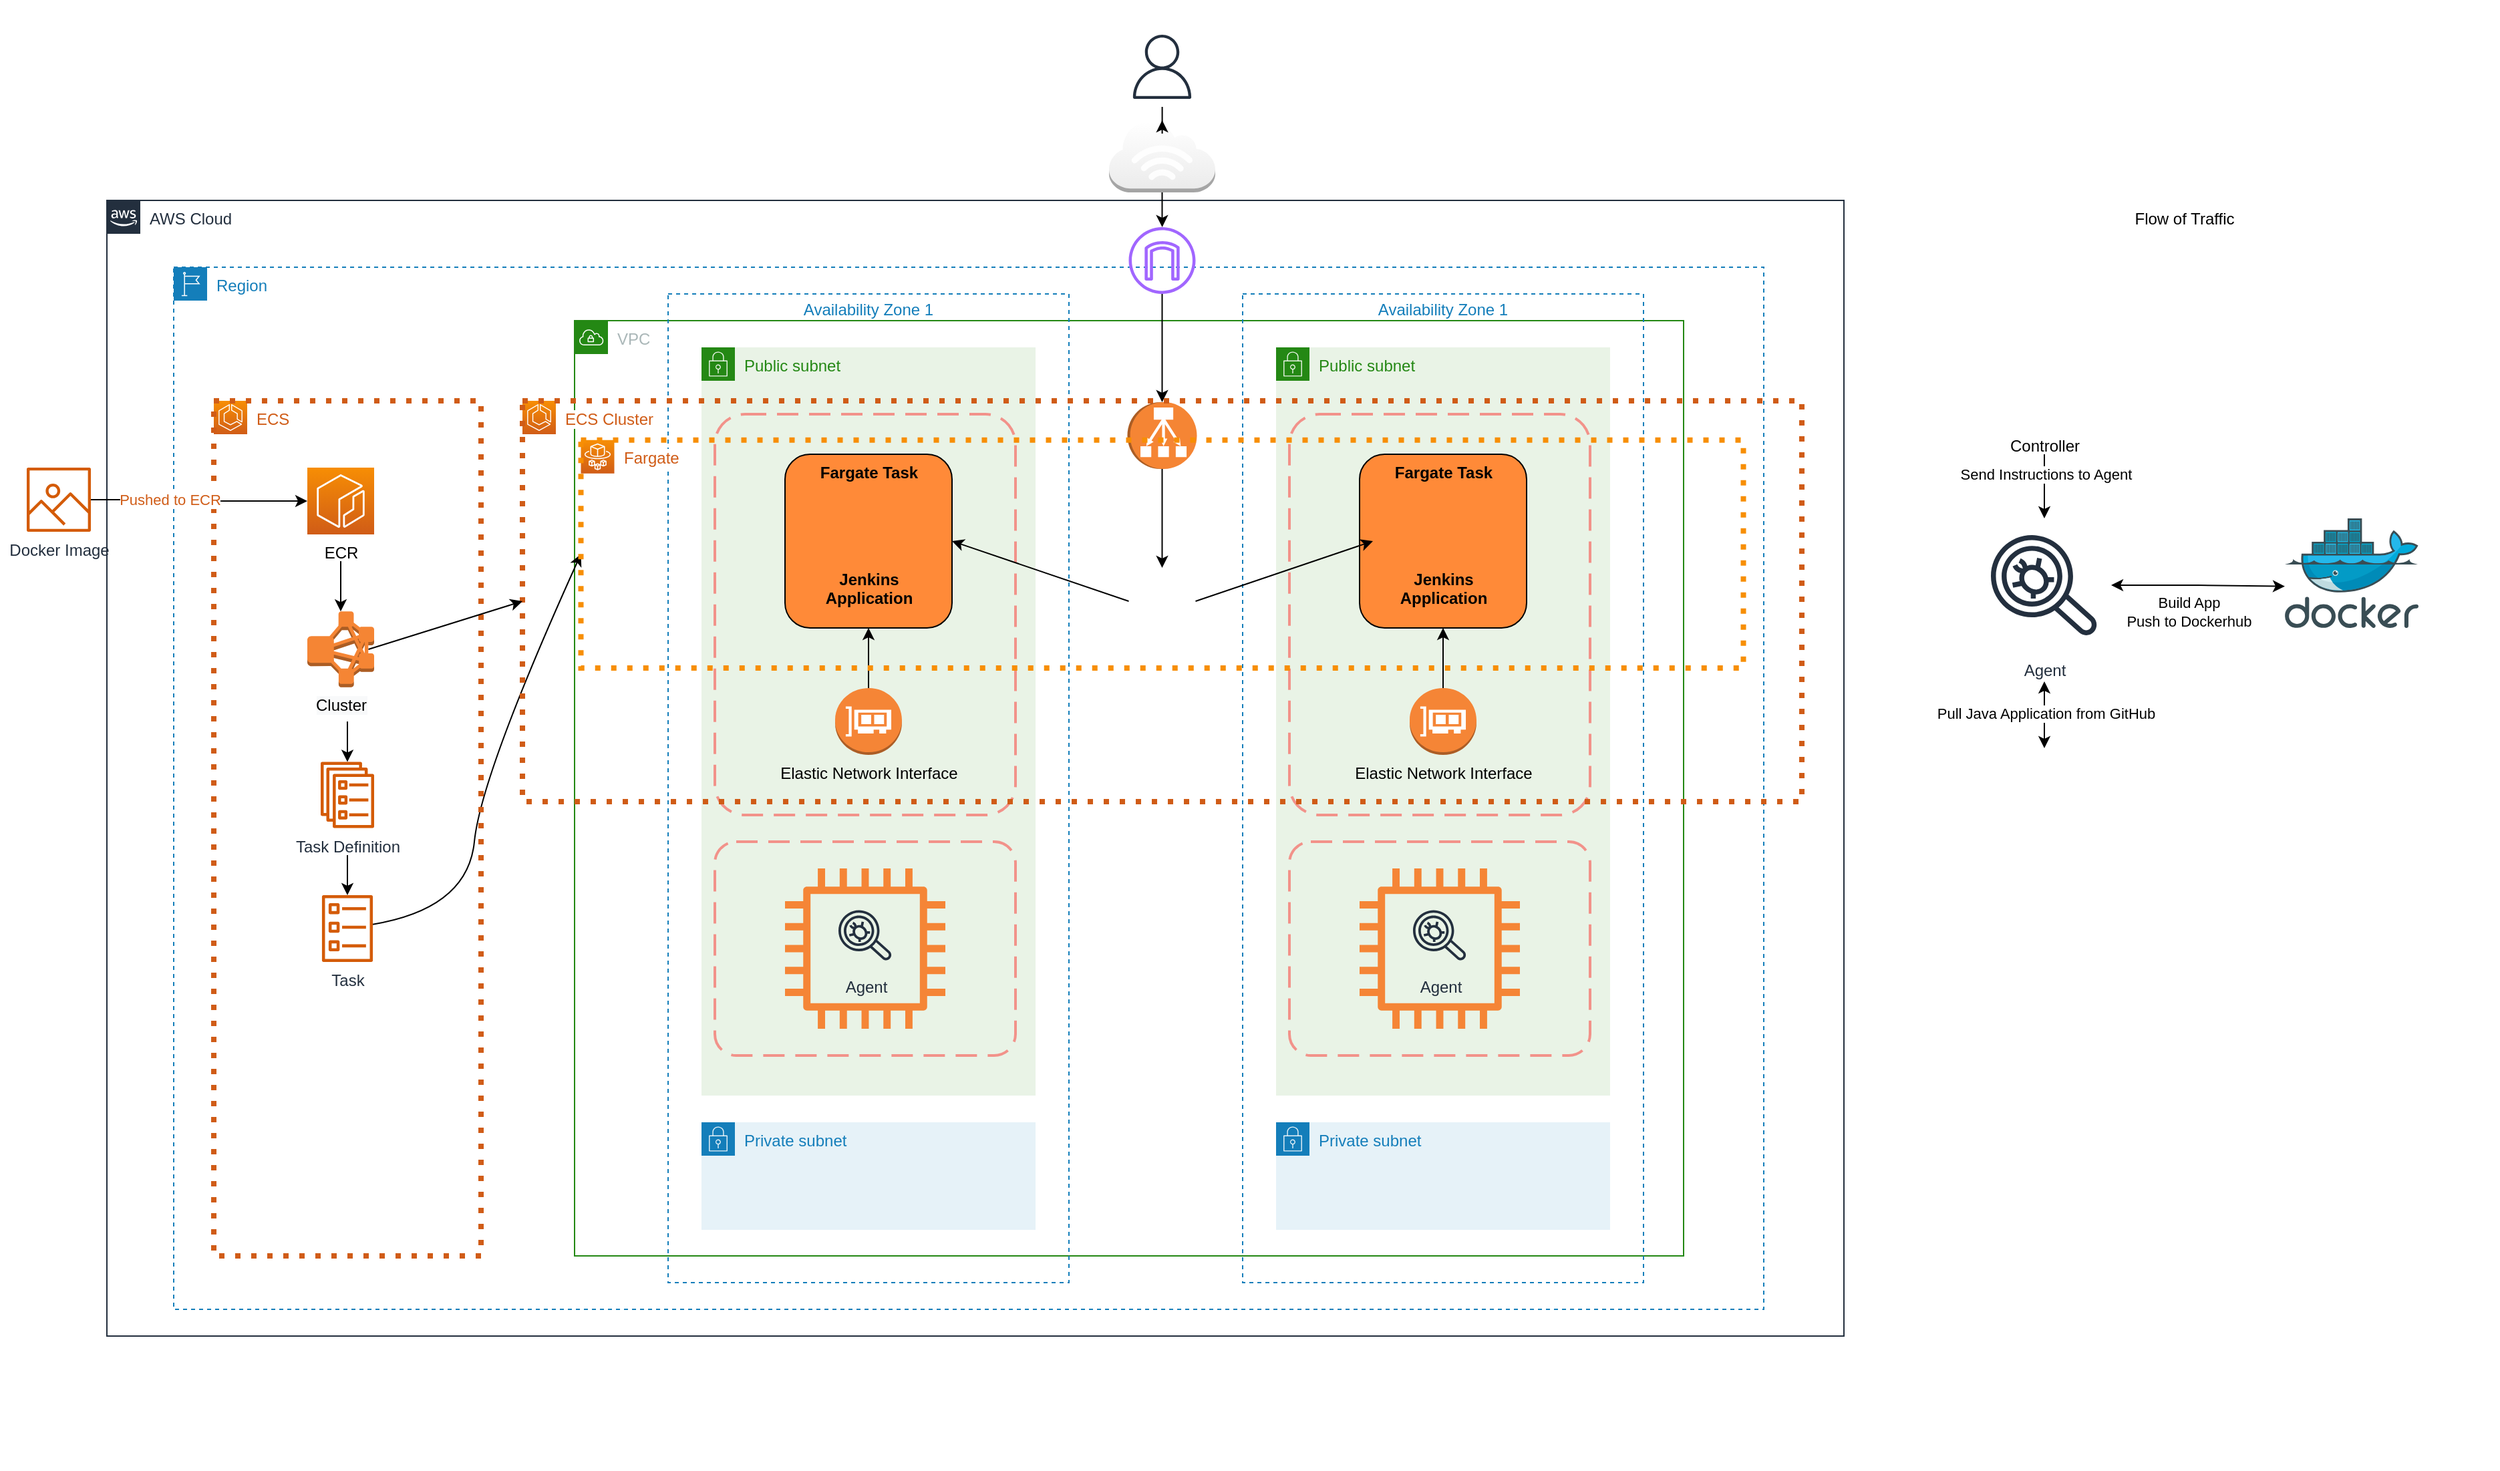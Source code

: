 <mxfile version="15.8.6" type="google"><diagram id="S5C5V4pFXVxVjWBNgCR6" name="Page-1"><mxGraphModel dx="1210" dy="85" grid="1" gridSize="10" guides="1" tooltips="1" connect="1" arrows="1" fold="1" page="1" pageScale="1" pageWidth="850" pageHeight="1100" math="0" shadow="0"><root><mxCell id="0"/><mxCell id="1" parent="0"/><mxCell id="JrGzXSHXIMVDj9VI5wCW-105" value="" style="rounded=0;whiteSpace=wrap;html=1;labelBackgroundColor=#FFFFFF;labelBorderColor=none;fontColor=#000000;strokeColor=none;strokeWidth=1;fillColor=default;" vertex="1" parent="1"><mxGeometry x="850" y="1100" width="1870" height="1100" as="geometry"/></mxCell><mxCell id="JrGzXSHXIMVDj9VI5wCW-98" value="Flow of Traffic" style="text;html=1;strokeColor=none;fillColor=default;align=center;verticalAlign=top;whiteSpace=wrap;rounded=0;labelBackgroundColor=#FFFFFF;labelBorderColor=none;fontColor=#000000;" vertex="1" parent="1"><mxGeometry x="2280" y="1250" width="410" height="540" as="geometry"/></mxCell><mxCell id="VPTXZ9HwPGimZeRLDWPZ-259" value="" style="group;labelBorderColor=none;" parent="1" vertex="1" connectable="0"><mxGeometry x="1200" y="1100" width="1057.5" height="1080" as="geometry"/></mxCell><mxCell id="VPTXZ9HwPGimZeRLDWPZ-260" value="AWS Cloud" style="points=[[0,0],[0.25,0],[0.5,0],[0.75,0],[1,0],[1,0.25],[1,0.5],[1,0.75],[1,1],[0.75,1],[0.5,1],[0.25,1],[0,1],[0,0.75],[0,0.5],[0,0.25]];outlineConnect=0;gradientColor=none;html=1;whiteSpace=wrap;fontSize=12;fontStyle=0;shape=mxgraph.aws4.group;grIcon=mxgraph.aws4.group_aws_cloud_alt;strokeColor=#232F3E;fillColor=default;verticalAlign=top;align=left;spacingLeft=30;fontColor=#232F3E;dashed=0;" parent="VPTXZ9HwPGimZeRLDWPZ-259" vertex="1"><mxGeometry x="-270" y="150" width="1300" height="850" as="geometry"/></mxCell><mxCell id="VPTXZ9HwPGimZeRLDWPZ-261" value="" style="sketch=0;outlineConnect=0;fontColor=#232F3E;gradientColor=none;strokeColor=#232F3E;fillColor=#ffffff;dashed=0;verticalLabelPosition=bottom;verticalAlign=top;align=center;html=1;fontSize=12;fontStyle=0;aspect=fixed;shape=mxgraph.aws4.resourceIcon;resIcon=mxgraph.aws4.user;" parent="VPTXZ9HwPGimZeRLDWPZ-259" vertex="1"><mxGeometry x="489.75" y="20" width="60" height="60" as="geometry"/></mxCell><mxCell id="VPTXZ9HwPGimZeRLDWPZ-262" value="Region" style="points=[[0,0],[0.25,0],[0.5,0],[0.75,0],[1,0],[1,0.25],[1,0.5],[1,0.75],[1,1],[0.75,1],[0.5,1],[0.25,1],[0,1],[0,0.75],[0,0.5],[0,0.25]];outlineConnect=0;gradientColor=none;html=1;whiteSpace=wrap;fontSize=12;fontStyle=0;shape=mxgraph.aws4.group;grIcon=mxgraph.aws4.group_region;strokeColor=#147EBA;fillColor=none;verticalAlign=top;align=left;spacingLeft=30;fontColor=#147EBA;dashed=1;" parent="VPTXZ9HwPGimZeRLDWPZ-259" vertex="1"><mxGeometry x="-220" y="200" width="1190" height="780" as="geometry"/></mxCell><mxCell id="VPTXZ9HwPGimZeRLDWPZ-263" value="VPC" style="points=[[0,0],[0.25,0],[0.5,0],[0.75,0],[1,0],[1,0.25],[1,0.5],[1,0.75],[1,1],[0.75,1],[0.5,1],[0.25,1],[0,1],[0,0.75],[0,0.5],[0,0.25]];outlineConnect=0;gradientColor=none;html=1;whiteSpace=wrap;fontSize=12;fontStyle=0;shape=mxgraph.aws4.group;grIcon=mxgraph.aws4.group_vpc;strokeColor=#248814;fillColor=none;verticalAlign=top;align=left;spacingLeft=30;fontColor=#AAB7B8;dashed=0;" parent="VPTXZ9HwPGimZeRLDWPZ-259" vertex="1"><mxGeometry x="80" y="240" width="830" height="700" as="geometry"/></mxCell><mxCell id="VPTXZ9HwPGimZeRLDWPZ-265" style="edgeStyle=orthogonalEdgeStyle;rounded=0;orthogonalLoop=1;jettySize=auto;html=1;" parent="VPTXZ9HwPGimZeRLDWPZ-259" source="VPTXZ9HwPGimZeRLDWPZ-266" target="VPTXZ9HwPGimZeRLDWPZ-264" edge="1"><mxGeometry relative="1" as="geometry"/></mxCell><mxCell id="VPTXZ9HwPGimZeRLDWPZ-266" value="" style="sketch=0;outlineConnect=0;fontColor=#232F3E;gradientColor=none;fillColor=#A166FF;strokeColor=none;dashed=0;verticalLabelPosition=bottom;verticalAlign=top;align=center;html=1;fontSize=12;fontStyle=0;aspect=fixed;pointerEvents=1;shape=mxgraph.aws4.internet_gateway;" parent="VPTXZ9HwPGimZeRLDWPZ-259" vertex="1"><mxGeometry x="494.75" y="170" width="50" height="50" as="geometry"/></mxCell><mxCell id="VPTXZ9HwPGimZeRLDWPZ-267" style="edgeStyle=orthogonalEdgeStyle;rounded=0;orthogonalLoop=1;jettySize=auto;html=1;" parent="VPTXZ9HwPGimZeRLDWPZ-259" source="VPTXZ9HwPGimZeRLDWPZ-268" target="VPTXZ9HwPGimZeRLDWPZ-266" edge="1"><mxGeometry relative="1" as="geometry"/></mxCell><mxCell id="VPTXZ9HwPGimZeRLDWPZ-268" value="" style="outlineConnect=0;dashed=0;verticalLabelPosition=bottom;verticalAlign=top;align=center;html=1;shape=mxgraph.aws3.internet_3;fillColor=default;strokeColor=#F58534;gradientDirection=south;gradientColor=#E8E8E8;opacity=90;" parent="VPTXZ9HwPGimZeRLDWPZ-259" vertex="1"><mxGeometry x="480" y="90" width="79.5" height="54" as="geometry"/></mxCell><mxCell id="VPTXZ9HwPGimZeRLDWPZ-269" style="edgeStyle=orthogonalEdgeStyle;rounded=0;orthogonalLoop=1;jettySize=auto;html=1;fontColor=#D05C17;" parent="VPTXZ9HwPGimZeRLDWPZ-259" source="VPTXZ9HwPGimZeRLDWPZ-261" target="VPTXZ9HwPGimZeRLDWPZ-268" edge="1"><mxGeometry relative="1" as="geometry"/></mxCell><mxCell id="VPTXZ9HwPGimZeRLDWPZ-271" style="edgeStyle=orthogonalEdgeStyle;rounded=0;orthogonalLoop=1;jettySize=auto;html=1;" parent="VPTXZ9HwPGimZeRLDWPZ-259" source="VPTXZ9HwPGimZeRLDWPZ-264" target="VPTXZ9HwPGimZeRLDWPZ-270" edge="1"><mxGeometry relative="1" as="geometry"/></mxCell><mxCell id="VPTXZ9HwPGimZeRLDWPZ-274" value="" style="group" parent="VPTXZ9HwPGimZeRLDWPZ-259" vertex="1" connectable="0"><mxGeometry x="150" y="220" width="857.5" height="750" as="geometry"/></mxCell><mxCell id="VPTXZ9HwPGimZeRLDWPZ-276" value="Public subnet" style="points=[[0,0],[0.25,0],[0.5,0],[0.75,0],[1,0],[1,0.25],[1,0.5],[1,0.75],[1,1],[0.75,1],[0.5,1],[0.25,1],[0,1],[0,0.75],[0,0.5],[0,0.25]];outlineConnect=0;gradientColor=none;html=1;whiteSpace=wrap;fontSize=12;fontStyle=0;shape=mxgraph.aws4.group;grIcon=mxgraph.aws4.group_security_group;grStroke=0;strokeColor=#248814;fillColor=#E9F3E6;verticalAlign=top;align=left;spacingLeft=30;fontColor=#248814;dashed=0;" parent="VPTXZ9HwPGimZeRLDWPZ-274" vertex="1"><mxGeometry x="25" y="40" width="250" height="560" as="geometry"/></mxCell><mxCell id="VPTXZ9HwPGimZeRLDWPZ-275" value="Availability Zone 1" style="fillColor=none;strokeColor=#147EBA;dashed=1;verticalAlign=top;fontStyle=0;fontColor=#147EBA;spacingTop=-2;" parent="VPTXZ9HwPGimZeRLDWPZ-274" vertex="1"><mxGeometry width="300" height="740" as="geometry"/></mxCell><mxCell id="JrGzXSHXIMVDj9VI5wCW-9" value="" style="rounded=1;arcSize=10;dashed=1;strokeColor=#ff0000;fillColor=none;gradientColor=none;dashPattern=8 4;strokeWidth=2;opacity=40;" vertex="1" parent="VPTXZ9HwPGimZeRLDWPZ-274"><mxGeometry x="35" y="90" width="225" height="300" as="geometry"/></mxCell><mxCell id="VPTXZ9HwPGimZeRLDWPZ-277" value="Private subnet" style="points=[[0,0],[0.25,0],[0.5,0],[0.75,0],[1,0],[1,0.25],[1,0.5],[1,0.75],[1,1],[0.75,1],[0.5,1],[0.25,1],[0,1],[0,0.75],[0,0.5],[0,0.25]];outlineConnect=0;gradientColor=none;html=1;whiteSpace=wrap;fontSize=12;fontStyle=0;shape=mxgraph.aws4.group;grIcon=mxgraph.aws4.group_security_group;grStroke=0;strokeColor=#147EBA;fillColor=#E6F2F8;verticalAlign=top;align=left;spacingLeft=30;fontColor=#147EBA;dashed=0;" parent="VPTXZ9HwPGimZeRLDWPZ-274" vertex="1"><mxGeometry x="25" y="620" width="250" height="80.5" as="geometry"/></mxCell><mxCell id="JrGzXSHXIMVDj9VI5wCW-52" style="edgeStyle=orthogonalEdgeStyle;rounded=0;orthogonalLoop=1;jettySize=auto;html=1;entryX=0.5;entryY=1;entryDx=0;entryDy=0;fontColor=#D05C17;" edge="1" parent="VPTXZ9HwPGimZeRLDWPZ-274" source="JrGzXSHXIMVDj9VI5wCW-6" target="JrGzXSHXIMVDj9VI5wCW-14"><mxGeometry relative="1" as="geometry"/></mxCell><mxCell id="JrGzXSHXIMVDj9VI5wCW-6" value="Elastic Network Interface" style="outlineConnect=0;dashed=0;verticalLabelPosition=bottom;verticalAlign=top;align=center;html=1;shape=mxgraph.aws3.elastic_network_interface;fillColor=#F58536;gradientColor=none;" vertex="1" parent="VPTXZ9HwPGimZeRLDWPZ-274"><mxGeometry x="125" y="295" width="50" height="50" as="geometry"/></mxCell><mxCell id="JrGzXSHXIMVDj9VI5wCW-10" value="" style="rounded=1;arcSize=10;dashed=1;strokeColor=#ff0000;fillColor=none;gradientColor=none;dashPattern=8 4;strokeWidth=2;opacity=40;" vertex="1" parent="VPTXZ9HwPGimZeRLDWPZ-274"><mxGeometry x="35" y="410" width="225" height="160" as="geometry"/></mxCell><mxCell id="JrGzXSHXIMVDj9VI5wCW-14" value="&lt;b&gt;Fargate Task&lt;/b&gt;" style="rounded=1;whiteSpace=wrap;html=1;fillColor=#FF8A38;verticalAlign=top;strokeWidth=1;" vertex="1" parent="VPTXZ9HwPGimZeRLDWPZ-274"><mxGeometry x="87.5" y="120" width="125" height="130" as="geometry"/></mxCell><mxCell id="JrGzXSHXIMVDj9VI5wCW-8" value="&lt;b&gt;Jenkins&lt;br&gt;Application&lt;/b&gt;" style="shape=image;html=1;verticalAlign=top;verticalLabelPosition=bottom;labelBackgroundColor=none;imageAspect=0;aspect=fixed;image=https://cdn0.iconfinder.com/data/icons/font-awesome-brands-vol-1/512/jenkins-128.png;labelBorderColor=none;imageBorder=none;" vertex="1" parent="VPTXZ9HwPGimZeRLDWPZ-274"><mxGeometry x="125" y="150" width="50" height="50" as="geometry"/></mxCell><mxCell id="JrGzXSHXIMVDj9VI5wCW-29" value="" style="sketch=0;outlineConnect=0;fontColor=#232F3E;gradientColor=none;fillColor=#F58536;strokeColor=none;dashed=0;verticalLabelPosition=bottom;verticalAlign=top;align=center;html=1;fontSize=12;fontStyle=0;aspect=fixed;pointerEvents=1;shape=mxgraph.aws4.instance2;labelBackgroundColor=none;labelBorderColor=none;" vertex="1" parent="VPTXZ9HwPGimZeRLDWPZ-274"><mxGeometry x="87.5" y="430" width="120" height="120" as="geometry"/></mxCell><mxCell id="JrGzXSHXIMVDj9VI5wCW-28" value="Agent" style="sketch=0;outlineConnect=0;fontColor=#232F3E;gradientColor=none;strokeColor=#232F3E;fillColor=none;dashed=0;verticalLabelPosition=bottom;verticalAlign=top;align=center;html=1;fontSize=12;fontStyle=0;aspect=fixed;shape=mxgraph.aws4.resourceIcon;resIcon=mxgraph.aws4.agent;labelBackgroundColor=none;labelBorderColor=none;" vertex="1" parent="VPTXZ9HwPGimZeRLDWPZ-274"><mxGeometry x="122.5" y="455" width="50" height="50" as="geometry"/></mxCell><mxCell id="JrGzXSHXIMVDj9VI5wCW-33" value="" style="sketch=0;points=[[0,0,0],[0.25,0,0],[0.5,0,0],[0.75,0,0],[1,0,0],[0,1,0],[0.25,1,0],[0.5,1,0],[0.75,1,0],[1,1,0],[0,0.25,0],[0,0.5,0],[0,0.75,0],[1,0.25,0],[1,0.5,0],[1,0.75,0]];outlineConnect=0;fontColor=#232F3E;gradientColor=#F78E04;gradientDirection=north;fillColor=#D05C17;strokeColor=#ffffff;dashed=0;verticalLabelPosition=bottom;verticalAlign=top;align=center;html=1;fontSize=12;fontStyle=0;aspect=fixed;shape=mxgraph.aws4.resourceIcon;resIcon=mxgraph.aws4.ecs;labelBackgroundColor=none;labelBorderColor=none;" vertex="1" parent="VPTXZ9HwPGimZeRLDWPZ-259"><mxGeometry x="41" y="300" width="25" height="25" as="geometry"/></mxCell><mxCell id="VPTXZ9HwPGimZeRLDWPZ-273" value="" style="endArrow=classic;html=1;rounded=0;fontColor=#D05C17;exitX=0;exitY=0.5;exitDx=0;exitDy=0;entryX=1;entryY=0.5;entryDx=0;entryDy=0;" parent="VPTXZ9HwPGimZeRLDWPZ-259" source="VPTXZ9HwPGimZeRLDWPZ-270" edge="1" target="JrGzXSHXIMVDj9VI5wCW-14"><mxGeometry width="50" height="50" relative="1" as="geometry"><mxPoint x="450" y="480" as="sourcePoint"/><mxPoint x="375" y="431.111" as="targetPoint"/></mxGeometry></mxCell><mxCell id="JrGzXSHXIMVDj9VI5wCW-4" value="" style="sketch=0;points=[[0,0,0],[0.25,0,0],[0.5,0,0],[0.75,0,0],[1,0,0],[0,1,0],[0.25,1,0],[0.5,1,0],[0.75,1,0],[1,1,0],[0,0.25,0],[0,0.5,0],[0,0.75,0],[1,0.25,0],[1,0.5,0],[1,0.75,0]];outlineConnect=0;fontColor=#232F3E;gradientColor=#F78E04;gradientDirection=north;fillColor=#D05C17;strokeColor=#ffffff;dashed=0;verticalLabelPosition=bottom;verticalAlign=top;align=center;html=1;fontSize=12;fontStyle=0;aspect=fixed;shape=mxgraph.aws4.resourceIcon;resIcon=mxgraph.aws4.fargate;" vertex="1" parent="VPTXZ9HwPGimZeRLDWPZ-259"><mxGeometry x="84.75" y="329.38" width="25" height="25" as="geometry"/></mxCell><mxCell id="VPTXZ9HwPGimZeRLDWPZ-264" value="" style="outlineConnect=0;dashed=0;verticalLabelPosition=bottom;verticalAlign=top;align=center;html=1;shape=mxgraph.aws3.classic_load_balancer;fillColor=#F58534;gradientColor=none;strokeColor=#F58534;rotation=90;shadow=0;" parent="VPTXZ9HwPGimZeRLDWPZ-259" vertex="1"><mxGeometry x="494.75" y="300" width="50" height="52" as="geometry"/></mxCell><mxCell id="JrGzXSHXIMVDj9VI5wCW-41" value="Task Definition" style="sketch=0;outlineConnect=0;fontColor=#232F3E;gradientColor=none;fillColor=#D45B07;strokeColor=none;dashed=0;verticalLabelPosition=bottom;verticalAlign=top;align=center;html=1;fontSize=12;fontStyle=0;pointerEvents=1;shape=mxgraph.aws4.ecs_service;labelBackgroundColor=none;labelBorderColor=none;" vertex="1" parent="VPTXZ9HwPGimZeRLDWPZ-259"><mxGeometry x="-110" y="570" width="40" height="50" as="geometry"/></mxCell><mxCell id="JrGzXSHXIMVDj9VI5wCW-44" value="Task" style="sketch=0;outlineConnect=0;fontColor=#232F3E;gradientColor=none;fillColor=#D45B07;strokeColor=none;dashed=0;verticalLabelPosition=bottom;verticalAlign=top;align=center;html=1;fontSize=12;fontStyle=0;aspect=fixed;pointerEvents=1;shape=mxgraph.aws4.ecs_task;labelBackgroundColor=none;labelBorderColor=none;" vertex="1" parent="VPTXZ9HwPGimZeRLDWPZ-259"><mxGeometry x="-109.27" y="670" width="38.54" height="50" as="geometry"/></mxCell><mxCell id="JrGzXSHXIMVDj9VI5wCW-75" value="" style="endArrow=classic;html=1;rounded=0;fontColor=#D05C17;" edge="1" parent="VPTXZ9HwPGimZeRLDWPZ-259" target="JrGzXSHXIMVDj9VI5wCW-44"><mxGeometry width="50" height="50" relative="1" as="geometry"><mxPoint x="-90" y="640" as="sourcePoint"/><mxPoint x="-40" y="650" as="targetPoint"/></mxGeometry></mxCell><mxCell id="JrGzXSHXIMVDj9VI5wCW-77" value="" style="curved=1;endArrow=classic;html=1;rounded=0;fontColor=#D05C17;entryX=0;entryY=0.5;entryDx=0;entryDy=0;" edge="1" parent="VPTXZ9HwPGimZeRLDWPZ-259" source="JrGzXSHXIMVDj9VI5wCW-44" target="JrGzXSHXIMVDj9VI5wCW-47"><mxGeometry width="50" height="50" relative="1" as="geometry"><mxPoint x="-30" y="720" as="sourcePoint"/><mxPoint x="20" y="670" as="targetPoint"/><Array as="points"><mxPoint y="680"/><mxPoint x="10" y="580"/></Array></mxGeometry></mxCell><mxCell id="JrGzXSHXIMVDj9VI5wCW-65" value="" style="sketch=0;points=[[0,0,0],[0.25,0,0],[0.5,0,0],[0.75,0,0],[1,0,0],[0,1,0],[0.25,1,0],[0.5,1,0],[0.75,1,0],[1,1,0],[0,0.25,0],[0,0.5,0],[0,0.75,0],[1,0.25,0],[1,0.5,0],[1,0.75,0]];outlineConnect=0;fontColor=#232F3E;gradientColor=#F78E04;gradientDirection=north;fillColor=#D05C17;strokeColor=#ffffff;dashed=0;verticalLabelPosition=bottom;verticalAlign=top;align=center;html=1;fontSize=12;fontStyle=0;aspect=fixed;shape=mxgraph.aws4.resourceIcon;resIcon=mxgraph.aws4.ecs;labelBackgroundColor=#FFFFFF;labelBorderColor=none;" vertex="1" parent="VPTXZ9HwPGimZeRLDWPZ-259"><mxGeometry x="-190" y="300" width="25" height="25" as="geometry"/></mxCell><mxCell id="JrGzXSHXIMVDj9VI5wCW-80" value="Public subnet" style="points=[[0,0],[0.25,0],[0.5,0],[0.75,0],[1,0],[1,0.25],[1,0.5],[1,0.75],[1,1],[0.75,1],[0.5,1],[0.25,1],[0,1],[0,0.75],[0,0.5],[0,0.25]];outlineConnect=0;gradientColor=none;html=1;whiteSpace=wrap;fontSize=12;fontStyle=0;shape=mxgraph.aws4.group;grIcon=mxgraph.aws4.group_security_group;grStroke=0;strokeColor=#248814;fillColor=#E9F3E6;verticalAlign=top;align=left;spacingLeft=30;fontColor=#248814;dashed=0;" vertex="1" parent="VPTXZ9HwPGimZeRLDWPZ-259"><mxGeometry x="605" y="260" width="250" height="560" as="geometry"/></mxCell><mxCell id="JrGzXSHXIMVDj9VI5wCW-81" value="Availability Zone 1" style="fillColor=none;strokeColor=#147EBA;dashed=1;verticalAlign=top;fontStyle=0;fontColor=#147EBA;spacingTop=-2;" vertex="1" parent="VPTXZ9HwPGimZeRLDWPZ-259"><mxGeometry x="580" y="220" width="300" height="740" as="geometry"/></mxCell><mxCell id="JrGzXSHXIMVDj9VI5wCW-82" value="" style="rounded=1;arcSize=10;dashed=1;strokeColor=#ff0000;fillColor=none;gradientColor=none;dashPattern=8 4;strokeWidth=2;opacity=40;" vertex="1" parent="VPTXZ9HwPGimZeRLDWPZ-259"><mxGeometry x="615" y="310" width="225" height="300" as="geometry"/></mxCell><mxCell id="JrGzXSHXIMVDj9VI5wCW-83" value="Private subnet" style="points=[[0,0],[0.25,0],[0.5,0],[0.75,0],[1,0],[1,0.25],[1,0.5],[1,0.75],[1,1],[0.75,1],[0.5,1],[0.25,1],[0,1],[0,0.75],[0,0.5],[0,0.25]];outlineConnect=0;gradientColor=none;html=1;whiteSpace=wrap;fontSize=12;fontStyle=0;shape=mxgraph.aws4.group;grIcon=mxgraph.aws4.group_security_group;grStroke=0;strokeColor=#147EBA;fillColor=#E6F2F8;verticalAlign=top;align=left;spacingLeft=30;fontColor=#147EBA;dashed=0;" vertex="1" parent="VPTXZ9HwPGimZeRLDWPZ-259"><mxGeometry x="605" y="840" width="250" height="80.5" as="geometry"/></mxCell><mxCell id="JrGzXSHXIMVDj9VI5wCW-85" value="Elastic Network Interface" style="outlineConnect=0;dashed=0;verticalLabelPosition=bottom;verticalAlign=top;align=center;html=1;shape=mxgraph.aws3.elastic_network_interface;fillColor=#F58536;gradientColor=none;" vertex="1" parent="VPTXZ9HwPGimZeRLDWPZ-259"><mxGeometry x="705" y="515" width="50" height="50" as="geometry"/></mxCell><mxCell id="JrGzXSHXIMVDj9VI5wCW-86" value="" style="rounded=1;arcSize=10;dashed=1;strokeColor=#ff0000;fillColor=none;gradientColor=none;dashPattern=8 4;strokeWidth=2;opacity=40;" vertex="1" parent="VPTXZ9HwPGimZeRLDWPZ-259"><mxGeometry x="615" y="630" width="225" height="160" as="geometry"/></mxCell><mxCell id="JrGzXSHXIMVDj9VI5wCW-87" value="&lt;b&gt;Fargate Task&lt;/b&gt;" style="rounded=1;whiteSpace=wrap;html=1;fillColor=#FF8A38;verticalAlign=top;strokeWidth=1;" vertex="1" parent="VPTXZ9HwPGimZeRLDWPZ-259"><mxGeometry x="667.5" y="340" width="125" height="130" as="geometry"/></mxCell><mxCell id="JrGzXSHXIMVDj9VI5wCW-84" style="edgeStyle=orthogonalEdgeStyle;rounded=0;orthogonalLoop=1;jettySize=auto;html=1;entryX=0.5;entryY=1;entryDx=0;entryDy=0;fontColor=#D05C17;" edge="1" parent="VPTXZ9HwPGimZeRLDWPZ-259" source="JrGzXSHXIMVDj9VI5wCW-85" target="JrGzXSHXIMVDj9VI5wCW-87"><mxGeometry relative="1" as="geometry"/></mxCell><mxCell id="JrGzXSHXIMVDj9VI5wCW-88" value="&lt;b&gt;Jenkins&lt;br&gt;Application&lt;/b&gt;" style="shape=image;html=1;verticalAlign=top;verticalLabelPosition=bottom;labelBackgroundColor=none;imageAspect=0;aspect=fixed;image=https://cdn0.iconfinder.com/data/icons/font-awesome-brands-vol-1/512/jenkins-128.png;labelBorderColor=none;imageBorder=none;" vertex="1" parent="VPTXZ9HwPGimZeRLDWPZ-259"><mxGeometry x="705" y="370" width="50" height="50" as="geometry"/></mxCell><mxCell id="JrGzXSHXIMVDj9VI5wCW-89" value="" style="sketch=0;outlineConnect=0;fontColor=#232F3E;gradientColor=none;fillColor=#F58536;strokeColor=none;dashed=0;verticalLabelPosition=bottom;verticalAlign=top;align=center;html=1;fontSize=12;fontStyle=0;aspect=fixed;pointerEvents=1;shape=mxgraph.aws4.instance2;labelBackgroundColor=none;labelBorderColor=none;" vertex="1" parent="VPTXZ9HwPGimZeRLDWPZ-259"><mxGeometry x="667.5" y="650" width="120" height="120" as="geometry"/></mxCell><mxCell id="JrGzXSHXIMVDj9VI5wCW-90" value="Agent" style="sketch=0;outlineConnect=0;fontColor=#232F3E;gradientColor=none;strokeColor=#232F3E;fillColor=none;dashed=0;verticalLabelPosition=bottom;verticalAlign=top;align=center;html=1;fontSize=12;fontStyle=0;aspect=fixed;shape=mxgraph.aws4.resourceIcon;resIcon=mxgraph.aws4.agent;labelBackgroundColor=none;labelBorderColor=none;" vertex="1" parent="VPTXZ9HwPGimZeRLDWPZ-259"><mxGeometry x="702.5" y="675" width="50" height="50" as="geometry"/></mxCell><mxCell id="VPTXZ9HwPGimZeRLDWPZ-272" value="" style="endArrow=classic;html=1;rounded=0;fontColor=#D05C17;exitX=1;exitY=0.5;exitDx=0;exitDy=0;entryX=0;entryY=0.5;entryDx=0;entryDy=0;" parent="VPTXZ9HwPGimZeRLDWPZ-259" source="VPTXZ9HwPGimZeRLDWPZ-270" edge="1"><mxGeometry width="50" height="50" relative="1" as="geometry"><mxPoint x="450" y="480" as="sourcePoint"/><mxPoint x="677.5" y="405" as="targetPoint"/></mxGeometry></mxCell><mxCell id="VPTXZ9HwPGimZeRLDWPZ-270" value="" style="shape=image;html=1;verticalAlign=top;verticalLabelPosition=bottom;labelBackgroundColor=#ffffff;imageAspect=0;aspect=fixed;image=https://cdn0.iconfinder.com/data/icons/zondicons/20/target-128.png;strokeColor=#F58534;fillColor=default;" parent="VPTXZ9HwPGimZeRLDWPZ-259" vertex="1"><mxGeometry x="494.75" y="425" width="50" height="50" as="geometry"/></mxCell><mxCell id="JrGzXSHXIMVDj9VI5wCW-47" value="&lt;span style=&quot;background-color: rgb(255 , 255 , 255)&quot;&gt;Fargate&lt;/span&gt;" style="rounded=0;whiteSpace=wrap;html=1;shadow=0;dashed=1;dashPattern=1 2;fontColor=#D05C17;strokeColor=#F78E04;strokeWidth=4;fillColor=none;gradientColor=none;gradientDirection=radial;align=left;verticalAlign=top;spacingLeft=30;labelBackgroundColor=none;labelBorderColor=none;" vertex="1" parent="VPTXZ9HwPGimZeRLDWPZ-259"><mxGeometry x="84.75" y="329.38" width="870" height="170.62" as="geometry"/></mxCell><mxCell id="JrGzXSHXIMVDj9VI5wCW-30" value="&lt;span style=&quot;background-color: rgb(255 , 255 , 255)&quot;&gt;ECS Cluster&lt;/span&gt;" style="rounded=0;whiteSpace=wrap;html=1;shadow=0;dashed=1;dashPattern=1 2;fontColor=#D05C17;strokeColor=#D05C17;strokeWidth=4;fillColor=none;gradientColor=none;gradientDirection=radial;align=left;verticalAlign=top;spacingLeft=30;labelBackgroundColor=none;labelBorderColor=none;" vertex="1" parent="VPTXZ9HwPGimZeRLDWPZ-259"><mxGeometry x="41" y="300" width="957.5" height="300" as="geometry"/></mxCell><mxCell id="JrGzXSHXIMVDj9VI5wCW-66" value="&lt;span style=&quot;background-color: rgb(255 , 255 , 255)&quot;&gt;ECS&lt;/span&gt;" style="rounded=0;whiteSpace=wrap;html=1;shadow=0;dashed=1;dashPattern=1 2;fontColor=#D05C17;strokeColor=#D05C17;strokeWidth=4;fillColor=none;gradientColor=none;gradientDirection=radial;align=left;verticalAlign=top;spacingLeft=30;labelBackgroundColor=none;labelBorderColor=none;" vertex="1" parent="VPTXZ9HwPGimZeRLDWPZ-259"><mxGeometry x="-190" y="300" width="200" height="640" as="geometry"/></mxCell><mxCell id="JrGzXSHXIMVDj9VI5wCW-69" style="edgeStyle=orthogonalEdgeStyle;rounded=0;orthogonalLoop=1;jettySize=auto;html=1;fontColor=#D05C17;" edge="1" parent="1" source="JrGzXSHXIMVDj9VI5wCW-32" target="JrGzXSHXIMVDj9VI5wCW-35"><mxGeometry relative="1" as="geometry"/></mxCell><mxCell id="JrGzXSHXIMVDj9VI5wCW-70" value="Pushed to ECR" style="edgeLabel;html=1;align=center;verticalAlign=middle;resizable=0;points=[];fontColor=#D05C17;" vertex="1" connectable="0" parent="JrGzXSHXIMVDj9VI5wCW-69"><mxGeometry x="-0.28" relative="1" as="geometry"><mxPoint as="offset"/></mxGeometry></mxCell><mxCell id="JrGzXSHXIMVDj9VI5wCW-32" value="Docker Image" style="sketch=0;outlineConnect=0;fontColor=#232F3E;gradientColor=none;fillColor=#D45B07;strokeColor=none;dashed=0;verticalLabelPosition=bottom;verticalAlign=top;align=center;html=1;fontSize=12;fontStyle=0;aspect=fixed;pointerEvents=1;shape=mxgraph.aws4.container_registry_image;labelBackgroundColor=none;labelBorderColor=none;" vertex="1" parent="1"><mxGeometry x="870" y="1450" width="48" height="48" as="geometry"/></mxCell><mxCell id="JrGzXSHXIMVDj9VI5wCW-35" value="&lt;span style=&quot;color: rgb(0 , 0 , 0)&quot;&gt;ECR&lt;/span&gt;" style="sketch=0;points=[[0,0,0],[0.25,0,0],[0.5,0,0],[0.75,0,0],[1,0,0],[0,1,0],[0.25,1,0],[0.5,1,0],[0.75,1,0],[1,1,0],[0,0.25,0],[0,0.5,0],[0,0.75,0],[1,0.25,0],[1,0.5,0],[1,0.75,0]];outlineConnect=0;fontColor=#232F3E;gradientColor=#F78E04;gradientDirection=north;fillColor=#D05C17;strokeColor=#ffffff;dashed=0;verticalLabelPosition=bottom;verticalAlign=top;align=center;html=1;fontSize=12;fontStyle=0;aspect=fixed;shape=mxgraph.aws4.resourceIcon;resIcon=mxgraph.aws4.ecr;labelBackgroundColor=none;labelBorderColor=none;" vertex="1" parent="1"><mxGeometry x="1080" y="1450" width="50" height="50" as="geometry"/></mxCell><mxCell id="JrGzXSHXIMVDj9VI5wCW-40" style="edgeStyle=orthogonalEdgeStyle;rounded=0;orthogonalLoop=1;jettySize=auto;html=1;" edge="1" parent="1" target="JrGzXSHXIMVDj9VI5wCW-31"><mxGeometry relative="1" as="geometry"><mxPoint x="1105" y="1520" as="sourcePoint"/><Array as="points"><mxPoint x="1105" y="1520"/><mxPoint x="1105" y="1520"/></Array></mxGeometry></mxCell><mxCell id="JrGzXSHXIMVDj9VI5wCW-31" value="&lt;span style=&quot;background-color: rgb(248 , 249 , 250)&quot;&gt;Cluster&lt;/span&gt;" style="outlineConnect=0;dashed=0;verticalLabelPosition=bottom;verticalAlign=top;align=center;html=1;shape=mxgraph.aws3.emr_cluster;fillColor=#F58534;gradientColor=none;labelBackgroundColor=none;labelBorderColor=none;strokeWidth=1;rotation=0;aspect=fixed;" vertex="1" parent="1"><mxGeometry x="1080" y="1557.62" width="50" height="56.76" as="geometry"/></mxCell><mxCell id="JrGzXSHXIMVDj9VI5wCW-73" value="" style="endArrow=classic;html=1;rounded=0;fontColor=#D05C17;" edge="1" parent="1" target="JrGzXSHXIMVDj9VI5wCW-41"><mxGeometry width="50" height="50" relative="1" as="geometry"><mxPoint x="1110" y="1640" as="sourcePoint"/><mxPoint x="1120" y="1620" as="targetPoint"/><Array as="points"><mxPoint x="1110" y="1650"/></Array></mxGeometry></mxCell><mxCell id="JrGzXSHXIMVDj9VI5wCW-79" value="" style="endArrow=classic;html=1;rounded=0;fontColor=#D05C17;exitX=0.915;exitY=0.5;exitDx=0;exitDy=0;exitPerimeter=0;entryX=0;entryY=0.5;entryDx=0;entryDy=0;" edge="1" parent="1" source="JrGzXSHXIMVDj9VI5wCW-31" target="JrGzXSHXIMVDj9VI5wCW-30"><mxGeometry width="50" height="50" relative="1" as="geometry"><mxPoint x="1160" y="1600" as="sourcePoint"/><mxPoint x="1210" y="1550" as="targetPoint"/></mxGeometry></mxCell><mxCell id="JrGzXSHXIMVDj9VI5wCW-92" value="&lt;font color=&quot;#000000&quot;&gt;Controller&lt;/font&gt;" style="shape=image;html=1;verticalAlign=top;verticalLabelPosition=bottom;labelBackgroundColor=#ffffff;imageAspect=0;aspect=fixed;image=https://cdn0.iconfinder.com/data/icons/font-awesome-brands-vol-1/512/jenkins-128.png;labelBorderColor=none;fontColor=#D05C17;strokeColor=#F78E04;strokeWidth=1;fillColor=#F58536;" vertex="1" parent="1"><mxGeometry x="2330" y="1320" width="100" height="100" as="geometry"/></mxCell><mxCell id="JrGzXSHXIMVDj9VI5wCW-94" style="edgeStyle=orthogonalEdgeStyle;rounded=0;orthogonalLoop=1;jettySize=auto;html=1;fontColor=#000000;startArrow=classic;startFill=1;endArrow=none;endFill=0;" edge="1" parent="1" source="JrGzXSHXIMVDj9VI5wCW-93"><mxGeometry relative="1" as="geometry"><mxPoint x="2380" y="1440" as="targetPoint"/></mxGeometry></mxCell><mxCell id="JrGzXSHXIMVDj9VI5wCW-102" value="Send Instructions to Agent" style="edgeLabel;html=1;align=center;verticalAlign=middle;resizable=0;points=[];fontColor=#000000;" vertex="1" connectable="0" parent="JrGzXSHXIMVDj9VI5wCW-94"><mxGeometry x="0.314" y="1" relative="1" as="geometry"><mxPoint x="1" y="-2" as="offset"/></mxGeometry></mxCell><mxCell id="JrGzXSHXIMVDj9VI5wCW-103" style="edgeStyle=orthogonalEdgeStyle;rounded=0;orthogonalLoop=1;jettySize=auto;html=1;entryX=0;entryY=0.62;entryDx=0;entryDy=0;entryPerimeter=0;fontColor=#000000;startArrow=classic;startFill=1;endArrow=classic;endFill=1;" edge="1" parent="1" source="JrGzXSHXIMVDj9VI5wCW-93" target="JrGzXSHXIMVDj9VI5wCW-96"><mxGeometry relative="1" as="geometry"/></mxCell><mxCell id="JrGzXSHXIMVDj9VI5wCW-104" value="Build App&lt;br&gt;Push to Dockerhub" style="edgeLabel;html=1;align=center;verticalAlign=middle;resizable=0;points=[];fontColor=#000000;" vertex="1" connectable="0" parent="JrGzXSHXIMVDj9VI5wCW-103"><mxGeometry x="-0.112" y="1" relative="1" as="geometry"><mxPoint y="21" as="offset"/></mxGeometry></mxCell><mxCell id="JrGzXSHXIMVDj9VI5wCW-93" value="Agent" style="sketch=0;outlineConnect=0;fontColor=#232F3E;gradientColor=none;strokeColor=#232F3E;fillColor=none;dashed=0;verticalLabelPosition=bottom;verticalAlign=top;align=center;html=1;fontSize=12;fontStyle=0;aspect=fixed;shape=mxgraph.aws4.resourceIcon;resIcon=mxgraph.aws4.agent;labelBackgroundColor=#FFFFFF;labelBorderColor=none;" vertex="1" parent="1"><mxGeometry x="2330" y="1488" width="100" height="100" as="geometry"/></mxCell><mxCell id="JrGzXSHXIMVDj9VI5wCW-96" value="" style="sketch=0;aspect=fixed;html=1;points=[];align=center;image;fontSize=12;image=img/lib/mscae/Docker.svg;labelBackgroundColor=#FFFFFF;labelBorderColor=none;fontColor=#000000;strokeColor=#F78E04;strokeWidth=1;fillColor=none;" vertex="1" parent="1"><mxGeometry x="2560" y="1488" width="100" height="82" as="geometry"/></mxCell><mxCell id="JrGzXSHXIMVDj9VI5wCW-100" style="edgeStyle=orthogonalEdgeStyle;rounded=0;orthogonalLoop=1;jettySize=auto;html=1;fontColor=#000000;startArrow=classic;startFill=1;endArrow=classic;endFill=1;" edge="1" parent="1" source="JrGzXSHXIMVDj9VI5wCW-99"><mxGeometry relative="1" as="geometry"><mxPoint x="2380" y="1610" as="targetPoint"/></mxGeometry></mxCell><mxCell id="JrGzXSHXIMVDj9VI5wCW-101" value="Pull Java Application from GitHub" style="edgeLabel;html=1;align=center;verticalAlign=middle;resizable=0;points=[];fontColor=#000000;" vertex="1" connectable="0" parent="JrGzXSHXIMVDj9VI5wCW-100"><mxGeometry x="0.165" y="-2" relative="1" as="geometry"><mxPoint x="-2" y="3" as="offset"/></mxGeometry></mxCell><mxCell id="JrGzXSHXIMVDj9VI5wCW-99" value="" style="shape=image;html=1;verticalAlign=top;verticalLabelPosition=bottom;labelBackgroundColor=#ffffff;imageAspect=0;aspect=fixed;image=https://cdn4.iconfinder.com/data/icons/socialcones/508/Github-128.png;labelBorderColor=none;fontColor=#000000;strokeColor=#F78E04;strokeWidth=1;fillColor=none;" vertex="1" parent="1"><mxGeometry x="2330" y="1660" width="100" height="100" as="geometry"/></mxCell></root></mxGraphModel></diagram></mxfile>